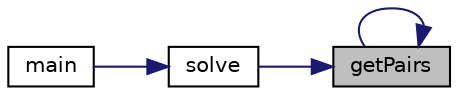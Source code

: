 digraph "getPairs"
{
 // LATEX_PDF_SIZE
  edge [fontname="Helvetica",fontsize="10",labelfontname="Helvetica",labelfontsize="10"];
  node [fontname="Helvetica",fontsize="10",shape=record];
  rankdir="RL";
  Node1 [label="getPairs",height=0.2,width=0.4,color="black", fillcolor="grey75", style="filled", fontcolor="black",tooltip="Function which prints the pairs (maximum number) between the indices i and j of the RNA sequence."];
  Node1 -> Node1 [dir="back",color="midnightblue",fontsize="10",style="solid"];
  Node1 -> Node2 [dir="back",color="midnightblue",fontsize="10",style="solid"];
  Node2 [label="solve",height=0.2,width=0.4,color="black", fillcolor="white", style="filled",URL="$utils_8cpp.html#a7ca154b901ce7bb4d4ee1e2cdf7f8a85",tooltip="Used to find the max number of pairings and print the pairs after scanning the RNA sequence s."];
  Node2 -> Node3 [dir="back",color="midnightblue",fontsize="10",style="solid"];
  Node3 [label="main",height=0.2,width=0.4,color="black", fillcolor="white", style="filled",URL="$main_8cpp.html#ae66f6b31b5ad750f1fe042a706a4e3d4",tooltip=" "];
}

